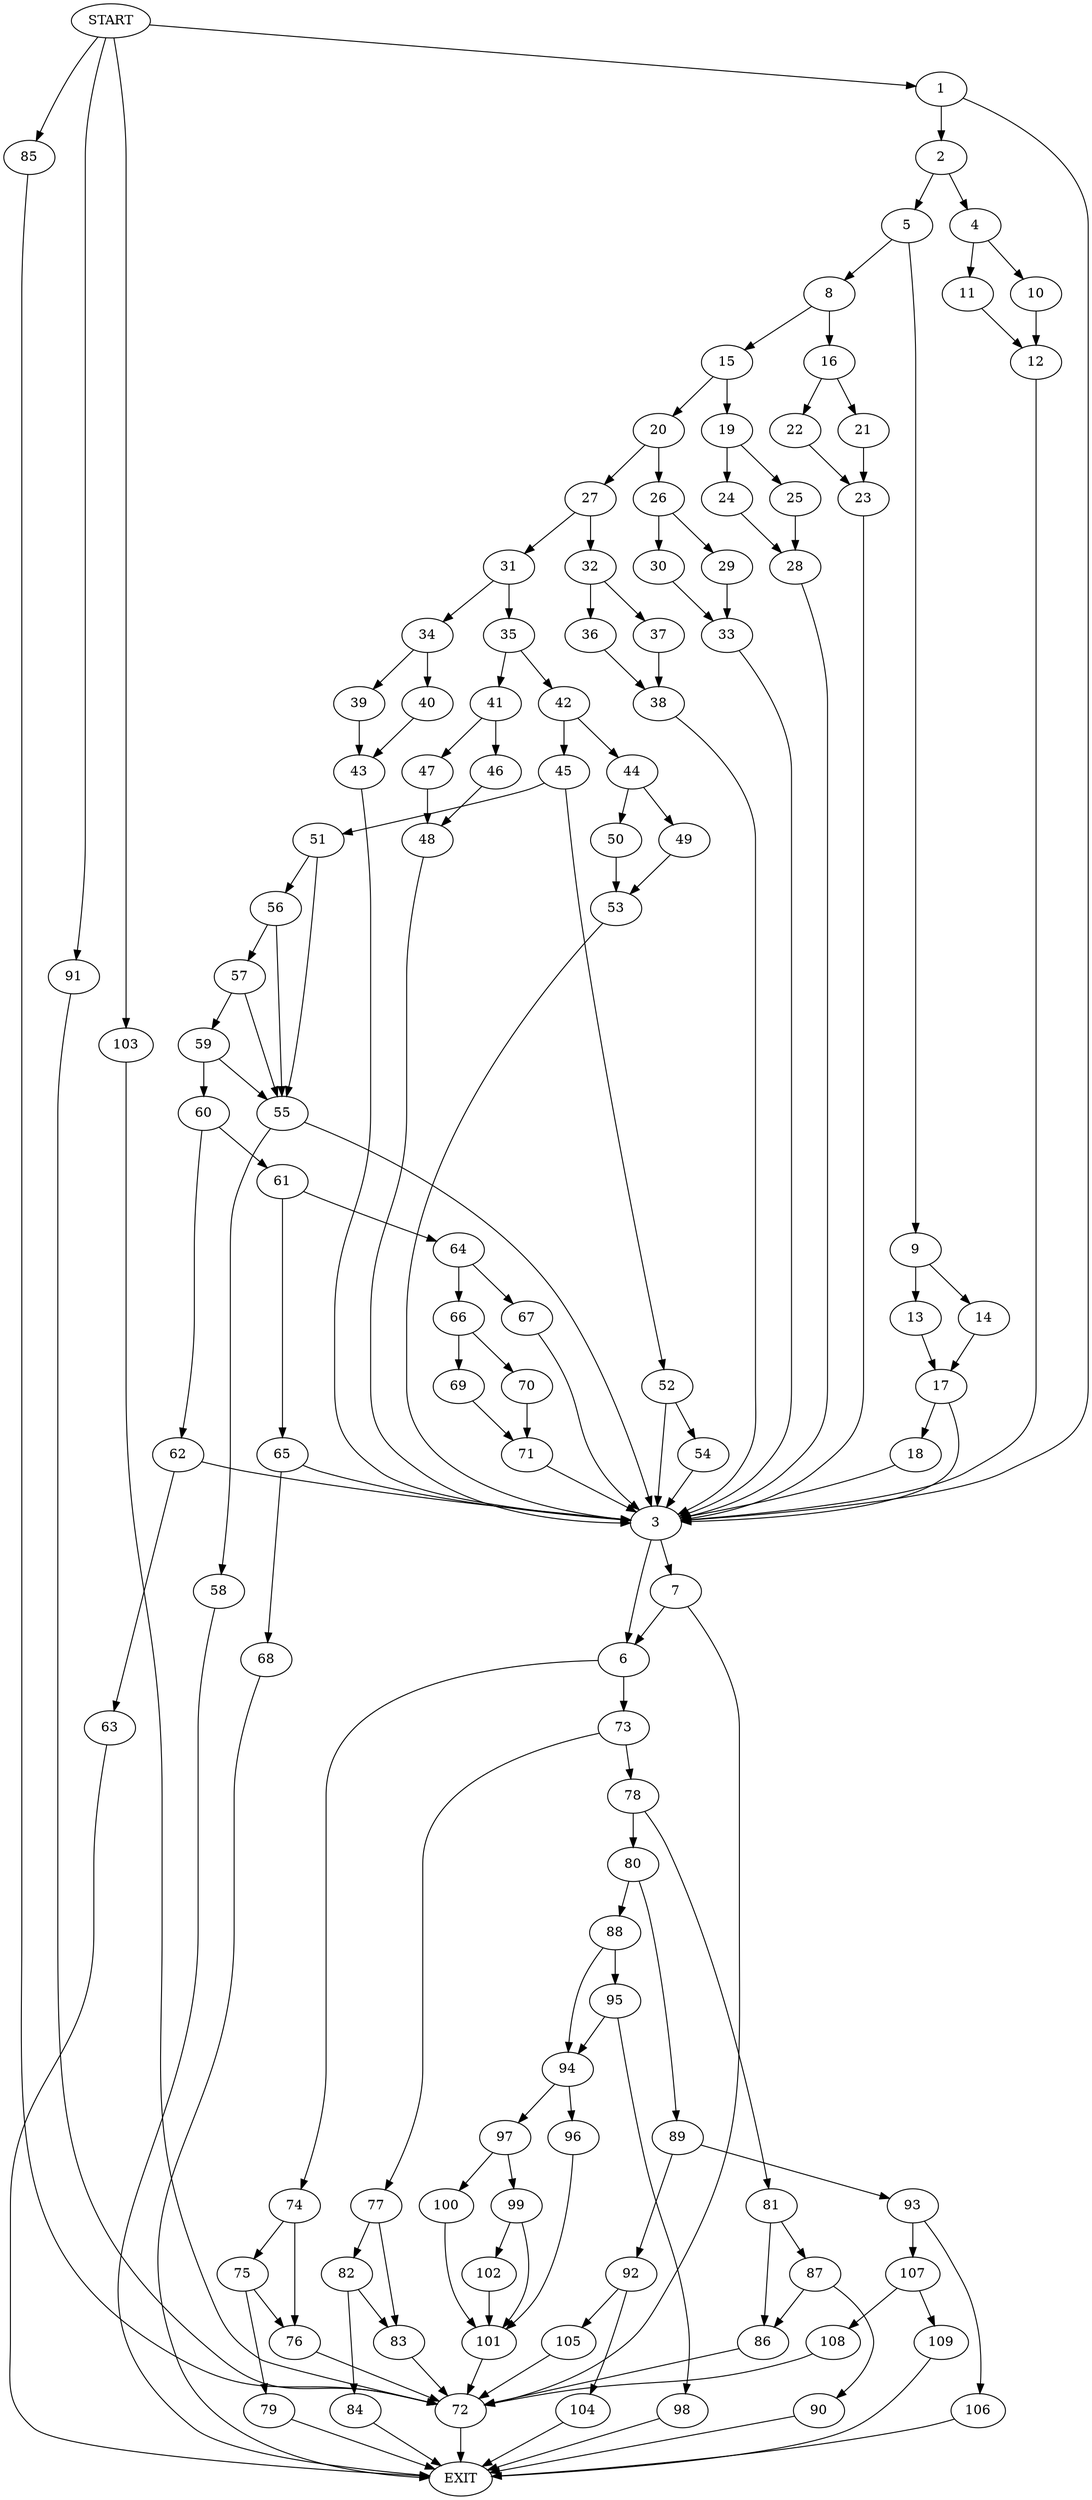 digraph {
0 [label="START"]
110 [label="EXIT"]
0 -> 1
1 -> 2
1 -> 3
2 -> 4
2 -> 5
3 -> 6
3 -> 7
5 -> 8
5 -> 9
4 -> 10
4 -> 11
11 -> 12
10 -> 12
12 -> 3
9 -> 13
9 -> 14
8 -> 15
8 -> 16
13 -> 17
14 -> 17
17 -> 3
17 -> 18
18 -> 3
15 -> 19
15 -> 20
16 -> 21
16 -> 22
22 -> 23
21 -> 23
23 -> 3
19 -> 24
19 -> 25
20 -> 26
20 -> 27
25 -> 28
24 -> 28
28 -> 3
26 -> 29
26 -> 30
27 -> 31
27 -> 32
30 -> 33
29 -> 33
33 -> 3
31 -> 34
31 -> 35
32 -> 36
32 -> 37
37 -> 38
36 -> 38
38 -> 3
34 -> 39
34 -> 40
35 -> 41
35 -> 42
39 -> 43
40 -> 43
43 -> 3
42 -> 44
42 -> 45
41 -> 46
41 -> 47
46 -> 48
47 -> 48
48 -> 3
44 -> 49
44 -> 50
45 -> 51
45 -> 52
50 -> 53
49 -> 53
53 -> 3
52 -> 54
52 -> 3
51 -> 55
51 -> 56
54 -> 3
56 -> 55
56 -> 57
55 -> 3
55 -> 58
57 -> 55
57 -> 59
59 -> 60
59 -> 55
60 -> 61
60 -> 62
58 -> 110
62 -> 3
62 -> 63
61 -> 64
61 -> 65
63 -> 110
64 -> 66
64 -> 67
65 -> 3
65 -> 68
68 -> 110
66 -> 69
66 -> 70
67 -> 3
69 -> 71
70 -> 71
71 -> 3
7 -> 6
7 -> 72
6 -> 73
6 -> 74
72 -> 110
74 -> 75
74 -> 76
73 -> 77
73 -> 78
75 -> 79
75 -> 76
76 -> 72
79 -> 110
78 -> 80
78 -> 81
77 -> 82
77 -> 83
82 -> 83
82 -> 84
83 -> 72
84 -> 110
0 -> 85
85 -> 72
81 -> 86
81 -> 87
80 -> 88
80 -> 89
86 -> 72
87 -> 86
87 -> 90
90 -> 110
0 -> 91
91 -> 72
89 -> 92
89 -> 93
88 -> 94
88 -> 95
94 -> 96
94 -> 97
95 -> 94
95 -> 98
98 -> 110
97 -> 99
97 -> 100
96 -> 101
101 -> 72
100 -> 101
99 -> 102
99 -> 101
102 -> 101
0 -> 103
103 -> 72
92 -> 104
92 -> 105
93 -> 106
93 -> 107
105 -> 72
104 -> 110
107 -> 108
107 -> 109
106 -> 110
108 -> 72
109 -> 110
}
